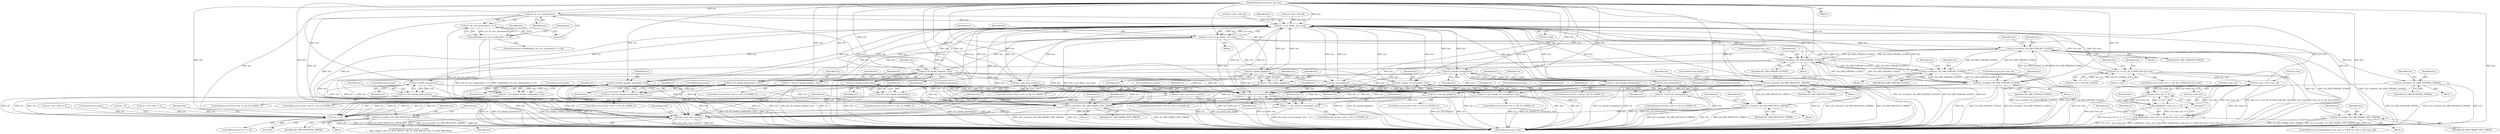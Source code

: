 digraph "0_haproxy_3f0e1ec70173593f4c2b3681b26c04a4ed5fc588@API" {
"1000152" [label="(Call,h2c_frt_recv_preface(h2c))"];
"1000124" [label="(MethodParameterIn,struct h2c *h2c)"];
"1000151" [label="(Call,h2c_frt_recv_preface(h2c) <= 0)"];
"1000150" [label="(Call,unlikely(h2c_frt_recv_preface(h2c) <= 0))"];
"1000224" [label="(Call,h2c_error(h2c, H2_ERR_PROTOCOL_ERROR))"];
"1000252" [label="(Call,h2c_error(h2c, H2_ERR_FRAME_SIZE_ERROR))"];
"1000353" [label="(Call,h2c_error(h2c, H2_ERR_FRAME_SIZE_ERROR))"];
"1000850" [label="(Call,h2c_send_conn_wu(h2c))"];
"1000406" [label="(Call,h2c_st_by_id(h2c, h2c->dsi))"];
"1000404" [label="(Call,h2s = h2c_st_by_id(h2c, h2c->dsi))"];
"1000471" [label="(Call,h2s_error(h2s, H2_ERR_STREAM_CLOSED))"];
"1000504" [label="(Call,h2c_error(h2c, H2_ERR_STREAM_CLOSED))"];
"1000515" [label="(Call,h2s_error(h2s, H2_ERR_STREAM_CLOSED))"];
"1000551" [label="(Call,h2c_error(h2c, H2_ERR_STREAM_CLOSED))"];
"1000806" [label="(Call,h2c_send_rst_stream(h2c, h2s))"];
"1000804" [label="(Call,ret = h2c_send_rst_stream(h2c, h2s))"];
"1000810" [label="(Call,ret <= 0)"];
"1000658" [label="(Call,h2c_handle_window_update(h2c, h2s))"];
"1000656" [label="(Call,ret = h2c_handle_window_update(h2c, h2s))"];
"1000670" [label="(Call,h2s_error(h2s, H2_ERR_INTERNAL_ERROR))"];
"1000688" [label="(Call,h2c_frt_handle_headers(h2c, h2s))"];
"1000686" [label="(Call,ret = h2c_frt_handle_headers(h2c, h2s))"];
"1000701" [label="(Call,h2c_frt_handle_data(h2c, h2s))"];
"1000699" [label="(Call,ret = h2c_frt_handle_data(h2c, h2s))"];
"1000712" [label="(Call,h2c_send_strm_wu(h2c))"];
"1000710" [label="(Call,ret = h2c_send_strm_wu(h2c))"];
"1000736" [label="(Call,h2c_handle_rst_stream(h2c, h2s))"];
"1000734" [label="(Call,ret = h2c_handle_rst_stream(h2c, h2s))"];
"1000437" [label="(Call,h2c_error(h2c, H2_ERR_PROTOCOL_ERROR))"];
"1000481" [label="(Call,h2s->st == H2_SS_CLOSED && h2c->dsi)"];
"1000563" [label="(Call,h2c->dsi > h2c->last_sid)"];
"1000558" [label="(Call,h2c->last_sid >= 0)"];
"1000557" [label="(Call,unlikely(h2c->last_sid >= 0))"];
"1000556" [label="(Call,unlikely(h2c->last_sid >= 0) && h2c->dsi > h2c->last_sid)"];
"1000614" [label="(Call,h2c_handle_settings(h2c))"];
"1000612" [label="(Call,ret = h2c_handle_settings(h2c))"];
"1000624" [label="(Call,h2c_ack_settings(h2c))"];
"1000622" [label="(Call,ret = h2c_ack_settings(h2c))"];
"1000636" [label="(Call,h2c_handle_ping(h2c))"];
"1000634" [label="(Call,ret = h2c_handle_ping(h2c))"];
"1000646" [label="(Call,h2c_ack_ping(h2c))"];
"1000644" [label="(Call,ret = h2c_ack_ping(h2c))"];
"1000724" [label="(Call,h2c_handle_priority(h2c))"];
"1000722" [label="(Call,ret = h2c_handle_priority(h2c))"];
"1000749" [label="(Call,h2c_handle_goaway(h2c))"];
"1000747" [label="(Call,ret = h2c_handle_goaway(h2c))"];
"1000753" [label="(Call,h2c_error(h2c, H2_ERR_PROTOCOL_ERROR))"];
"1000637" [label="(Identifier,h2c)"];
"1000661" [label="(ControlStructure,break;)"];
"1000592" [label="(Call,ret = h2c->dfl == 0)"];
"1000739" [label="(ControlStructure,break;)"];
"1000369" [label="(Call,h2c->dsi = hdr.sid)"];
"1000701" [label="(Call,h2c_frt_handle_data(h2c, h2s))"];
"1000615" [label="(Identifier,h2c)"];
"1000556" [label="(Call,unlikely(h2c->last_sid >= 0) && h2c->dsi > h2c->last_sid)"];
"1000714" [label="(ControlStructure,break;)"];
"1000656" [label="(Call,ret = h2c_handle_window_update(h2c, h2s))"];
"1000736" [label="(Call,h2c_handle_rst_stream(h2c, h2s))"];
"1000562" [label="(Literal,0)"];
"1000813" [label="(ControlStructure,break;)"];
"1000808" [label="(Identifier,h2s)"];
"1000307" [label="(Call,ret = 0)"];
"1000779" [label="(Call,ret = h2c->dfl == 0)"];
"1000152" [label="(Call,h2c_frt_recv_preface(h2c))"];
"1000625" [label="(Identifier,h2c)"];
"1000354" [label="(Identifier,h2c)"];
"1000687" [label="(Identifier,ret)"];
"1000628" [label="(ControlStructure,if (h2c->st0 == H2_CS_FRAME_P))"];
"1000557" [label="(Call,unlikely(h2c->last_sid >= 0))"];
"1000602" [label="(Identifier,h2c)"];
"1000646" [label="(Call,h2c_ack_ping(h2c))"];
"1000404" [label="(Call,h2s = h2c_st_by_id(h2c, h2c->dsi))"];
"1000305" [label="(Block,)"];
"1000555" [label="(ControlStructure,if (unlikely(h2c->last_sid >= 0) && h2c->dsi > h2c->last_sid))"];
"1000614" [label="(Call,h2c_handle_settings(h2c))"];
"1000572" [label="(Identifier,ret)"];
"1000807" [label="(Identifier,h2c)"];
"1000690" [label="(Identifier,h2s)"];
"1000407" [label="(Identifier,h2c)"];
"1000852" [label="(JumpTarget,fail:)"];
"1000482" [label="(Call,h2s->st == H2_SS_CLOSED)"];
"1000613" [label="(Identifier,ret)"];
"1000481" [label="(Call,h2s->st == H2_SS_CLOSED && h2c->dsi)"];
"1000124" [label="(MethodParameterIn,struct h2c *h2c)"];
"1000660" [label="(Identifier,h2s)"];
"1000811" [label="(Identifier,ret)"];
"1000251" [label="(Block,)"];
"1000741" [label="(ControlStructure,if (h2c->st0 == H2_CS_FRAME_P))"];
"1000723" [label="(Identifier,ret)"];
"1000154" [label="(Literal,0)"];
"1000254" [label="(Identifier,H2_ERR_FRAME_SIZE_ERROR)"];
"1000624" [label="(Call,h2c_ack_settings(h2c))"];
"1000751" [label="(ControlStructure,break;)"];
"1000810" [label="(Call,ret <= 0)"];
"1000550" [label="(Block,)"];
"1000735" [label="(Identifier,ret)"];
"1000558" [label="(Call,h2c->last_sid >= 0)"];
"1000647" [label="(Identifier,h2c)"];
"1000689" [label="(Identifier,h2c)"];
"1000565" [label="(Identifier,h2c)"];
"1000253" [label="(Identifier,h2c)"];
"1000747" [label="(Call,ret = h2c_handle_goaway(h2c))"];
"1000657" [label="(Identifier,ret)"];
"1000551" [label="(Call,h2c_error(h2c, H2_ERR_STREAM_CLOSED))"];
"1000612" [label="(Call,ret = h2c_handle_settings(h2c))"];
"1000691" [label="(ControlStructure,break;)"];
"1000711" [label="(Identifier,ret)"];
"1000737" [label="(Identifier,h2c)"];
"1000225" [label="(Identifier,h2c)"];
"1000622" [label="(Call,ret = h2c_ack_settings(h2c))"];
"1000476" [label="(Identifier,h2c)"];
"1000353" [label="(Call,h2c_error(h2c, H2_ERR_FRAME_SIZE_ERROR))"];
"1000658" [label="(Call,h2c_handle_window_update(h2c, h2s))"];
"1000517" [label="(Identifier,H2_ERR_STREAM_CLOSED)"];
"1000437" [label="(Call,h2c_error(h2c, H2_ERR_PROTOCOL_ERROR))"];
"1000699" [label="(Call,ret = h2c_frt_handle_data(h2c, h2s))"];
"1000704" [label="(ControlStructure,if (h2c->st0 == H2_CS_FRAME_A))"];
"1000680" [label="(ControlStructure,if (h2c->st0 == H2_CS_FRAME_P))"];
"1000806" [label="(Call,h2c_send_rst_stream(h2c, h2s))"];
"1000560" [label="(Identifier,h2c)"];
"1000754" [label="(Identifier,h2c)"];
"1000641" [label="(Identifier,h2c)"];
"1000358" [label="(Identifier,h2c)"];
"1000635" [label="(Identifier,ret)"];
"1000153" [label="(Identifier,h2c)"];
"1000854" [label="(MethodReturn,static void)"];
"1000150" [label="(Call,unlikely(h2c_frt_recv_preface(h2c) <= 0))"];
"1000700" [label="(Identifier,ret)"];
"1000352" [label="(Block,)"];
"1000756" [label="(ControlStructure,break;)"];
"1000619" [label="(Identifier,h2c)"];
"1000606" [label="(ControlStructure,if (h2c->st0 == H2_CS_FRAME_P))"];
"1000755" [label="(Identifier,H2_ERR_PROTOCOL_ERROR)"];
"1000567" [label="(Call,h2c->last_sid)"];
"1000554" [label="(ControlStructure,goto strm_err;)"];
"1000850" [label="(Call,h2c_send_conn_wu(h2c))"];
"1000710" [label="(Call,ret = h2c_send_strm_wu(h2c))"];
"1000659" [label="(Identifier,h2c)"];
"1000753" [label="(Call,h2c_error(h2c, H2_ERR_PROTOCOL_ERROR))"];
"1000688" [label="(Call,h2c_frt_handle_headers(h2c, h2s))"];
"1000675" [label="(Identifier,h2c)"];
"1000693" [label="(ControlStructure,if (h2c->st0 == H2_CS_FRAME_P))"];
"1000268" [label="(Call,h2c->dsi = hdr.sid)"];
"1000553" [label="(Identifier,H2_ERR_STREAM_CLOSED)"];
"1000670" [label="(Call,h2s_error(h2s, H2_ERR_INTERNAL_ERROR))"];
"1000616" [label="(ControlStructure,if (h2c->st0 == H2_CS_FRAME_A))"];
"1000812" [label="(Literal,0)"];
"1000414" [label="(Identifier,h2c)"];
"1000809" [label="(ControlStructure,if (ret <= 0))"];
"1000738" [label="(Identifier,h2s)"];
"1000552" [label="(Identifier,h2c)"];
"1000515" [label="(Call,h2s_error(h2s, H2_ERR_STREAM_CLOSED))"];
"1000506" [label="(Identifier,H2_ERR_STREAM_CLOSED)"];
"1000604" [label="(Block,)"];
"1000520" [label="(Identifier,h2c)"];
"1000226" [label="(Identifier,H2_ERR_PROTOCOL_ERROR)"];
"1000503" [label="(Block,)"];
"1000170" [label="(Identifier,h2c)"];
"1000748" [label="(Identifier,ret)"];
"1000159" [label="(Identifier,h2c)"];
"1000750" [label="(Identifier,h2c)"];
"1000471" [label="(Call,h2s_error(h2s, H2_ERR_STREAM_CLOSED))"];
"1000257" [label="(Identifier,h2c)"];
"1000252" [label="(Call,h2c_error(h2c, H2_ERR_FRAME_SIZE_ERROR))"];
"1000408" [label="(Call,h2c->dsi)"];
"1000636" [label="(Call,h2c_handle_ping(h2c))"];
"1000563" [label="(Call,h2c->dsi > h2c->last_sid)"];
"1000805" [label="(Identifier,ret)"];
"1000712" [label="(Call,h2c_send_strm_wu(h2c))"];
"1000707" [label="(Identifier,h2c)"];
"1000439" [label="(Identifier,H2_ERR_PROTOCOL_ERROR)"];
"1000470" [label="(Block,)"];
"1000436" [label="(Block,)"];
"1000716" [label="(ControlStructure,if (h2c->st0 == H2_CS_FRAME_P))"];
"1000634" [label="(Call,ret = h2c_handle_ping(h2c))"];
"1000507" [label="(ControlStructure,goto strm_err;)"];
"1000564" [label="(Call,h2c->dsi)"];
"1000495" [label="(Identifier,h2c)"];
"1000703" [label="(Identifier,h2s)"];
"1000623" [label="(Identifier,ret)"];
"1000645" [label="(Identifier,ret)"];
"1000833" [label="(ControlStructure,if (h2c->rcvd_c > 0 &&\n\t    !(h2c->flags & (H2_CF_MUX_MFULL | H2_CF_DEM_MBUSY | H2_CF_DEM_MROOM))))"];
"1000728" [label="(ControlStructure,if (h2c->st0 == H2_CS_FRAME_P))"];
"1000672" [label="(Identifier,H2_ERR_INTERNAL_ERROR)"];
"1000817" [label="(Identifier,h2c)"];
"1000713" [label="(Identifier,h2c)"];
"1000671" [label="(Identifier,h2s)"];
"1000438" [label="(Identifier,h2c)"];
"1000702" [label="(Identifier,h2c)"];
"1000650" [label="(ControlStructure,if (h2c->st0 == H2_CS_FRAME_P))"];
"1000749" [label="(Call,h2c_handle_goaway(h2c))"];
"1000516" [label="(Identifier,h2s)"];
"1000149" [label="(ControlStructure,if (unlikely(h2c_frt_recv_preface(h2c) <= 0)))"];
"1000229" [label="(Identifier,h2c)"];
"1000559" [label="(Call,h2c->last_sid)"];
"1000638" [label="(ControlStructure,if (h2c->st0 == H2_CS_FRAME_A))"];
"1000504" [label="(Call,h2c_error(h2c, H2_ERR_STREAM_CLOSED))"];
"1000798" [label="(ControlStructure,if (h2c->st0 == H2_CS_FRAME_E))"];
"1000686" [label="(Call,ret = h2c_frt_handle_headers(h2c, h2s))"];
"1000224" [label="(Call,h2c_error(h2c, H2_ERR_PROTOCOL_ERROR))"];
"1000804" [label="(Call,ret = h2c_send_rst_stream(h2c, h2s))"];
"1000472" [label="(Identifier,h2s)"];
"1000355" [label="(Identifier,H2_ERR_FRAME_SIZE_ERROR)"];
"1000406" [label="(Call,h2c_st_by_id(h2c, h2c->dsi))"];
"1000514" [label="(Block,)"];
"1000405" [label="(Identifier,h2s)"];
"1000851" [label="(Identifier,h2c)"];
"1000151" [label="(Call,h2c_frt_recv_preface(h2c) <= 0)"];
"1000473" [label="(Identifier,H2_ERR_STREAM_CLOSED)"];
"1000734" [label="(Call,ret = h2c_handle_rst_stream(h2c, h2s))"];
"1000442" [label="(Identifier,h2c)"];
"1000725" [label="(Identifier,h2c)"];
"1000669" [label="(Block,)"];
"1000724" [label="(Call,h2c_handle_priority(h2c))"];
"1000487" [label="(Call,h2c->dsi)"];
"1000648" [label="(ControlStructure,break;)"];
"1000505" [label="(Identifier,h2c)"];
"1000644" [label="(Call,ret = h2c_ack_ping(h2c))"];
"1000480" [label="(ControlStructure,if (h2s->st == H2_SS_CLOSED && h2c->dsi))"];
"1000223" [label="(Block,)"];
"1000726" [label="(ControlStructure,break;)"];
"1000722" [label="(Call,ret = h2c_handle_priority(h2c))"];
"1000626" [label="(ControlStructure,break;)"];
"1000152" -> "1000151"  [label="AST: "];
"1000152" -> "1000153"  [label="CFG: "];
"1000153" -> "1000152"  [label="AST: "];
"1000154" -> "1000152"  [label="CFG: "];
"1000152" -> "1000854"  [label="DDG: h2c"];
"1000152" -> "1000151"  [label="DDG: h2c"];
"1000124" -> "1000152"  [label="DDG: h2c"];
"1000152" -> "1000224"  [label="DDG: h2c"];
"1000152" -> "1000252"  [label="DDG: h2c"];
"1000152" -> "1000353"  [label="DDG: h2c"];
"1000152" -> "1000406"  [label="DDG: h2c"];
"1000152" -> "1000850"  [label="DDG: h2c"];
"1000124" -> "1000123"  [label="AST: "];
"1000124" -> "1000854"  [label="DDG: h2c"];
"1000124" -> "1000224"  [label="DDG: h2c"];
"1000124" -> "1000252"  [label="DDG: h2c"];
"1000124" -> "1000353"  [label="DDG: h2c"];
"1000124" -> "1000406"  [label="DDG: h2c"];
"1000124" -> "1000437"  [label="DDG: h2c"];
"1000124" -> "1000504"  [label="DDG: h2c"];
"1000124" -> "1000551"  [label="DDG: h2c"];
"1000124" -> "1000614"  [label="DDG: h2c"];
"1000124" -> "1000624"  [label="DDG: h2c"];
"1000124" -> "1000636"  [label="DDG: h2c"];
"1000124" -> "1000646"  [label="DDG: h2c"];
"1000124" -> "1000658"  [label="DDG: h2c"];
"1000124" -> "1000688"  [label="DDG: h2c"];
"1000124" -> "1000701"  [label="DDG: h2c"];
"1000124" -> "1000712"  [label="DDG: h2c"];
"1000124" -> "1000724"  [label="DDG: h2c"];
"1000124" -> "1000736"  [label="DDG: h2c"];
"1000124" -> "1000749"  [label="DDG: h2c"];
"1000124" -> "1000753"  [label="DDG: h2c"];
"1000124" -> "1000806"  [label="DDG: h2c"];
"1000124" -> "1000850"  [label="DDG: h2c"];
"1000151" -> "1000150"  [label="AST: "];
"1000151" -> "1000154"  [label="CFG: "];
"1000154" -> "1000151"  [label="AST: "];
"1000150" -> "1000151"  [label="CFG: "];
"1000151" -> "1000854"  [label="DDG: h2c_frt_recv_preface(h2c)"];
"1000151" -> "1000150"  [label="DDG: h2c_frt_recv_preface(h2c)"];
"1000151" -> "1000150"  [label="DDG: 0"];
"1000150" -> "1000149"  [label="AST: "];
"1000159" -> "1000150"  [label="CFG: "];
"1000170" -> "1000150"  [label="CFG: "];
"1000150" -> "1000854"  [label="DDG: h2c_frt_recv_preface(h2c) <= 0"];
"1000150" -> "1000854"  [label="DDG: unlikely(h2c_frt_recv_preface(h2c) <= 0)"];
"1000224" -> "1000223"  [label="AST: "];
"1000224" -> "1000226"  [label="CFG: "];
"1000225" -> "1000224"  [label="AST: "];
"1000226" -> "1000224"  [label="AST: "];
"1000229" -> "1000224"  [label="CFG: "];
"1000224" -> "1000854"  [label="DDG: h2c"];
"1000224" -> "1000854"  [label="DDG: H2_ERR_PROTOCOL_ERROR"];
"1000224" -> "1000854"  [label="DDG: h2c_error(h2c, H2_ERR_PROTOCOL_ERROR)"];
"1000252" -> "1000251"  [label="AST: "];
"1000252" -> "1000254"  [label="CFG: "];
"1000253" -> "1000252"  [label="AST: "];
"1000254" -> "1000252"  [label="AST: "];
"1000257" -> "1000252"  [label="CFG: "];
"1000252" -> "1000854"  [label="DDG: h2c"];
"1000252" -> "1000854"  [label="DDG: H2_ERR_FRAME_SIZE_ERROR"];
"1000252" -> "1000854"  [label="DDG: h2c_error(h2c, H2_ERR_FRAME_SIZE_ERROR)"];
"1000353" -> "1000352"  [label="AST: "];
"1000353" -> "1000355"  [label="CFG: "];
"1000354" -> "1000353"  [label="AST: "];
"1000355" -> "1000353"  [label="AST: "];
"1000358" -> "1000353"  [label="CFG: "];
"1000353" -> "1000854"  [label="DDG: h2c_error(h2c, H2_ERR_FRAME_SIZE_ERROR)"];
"1000353" -> "1000854"  [label="DDG: h2c"];
"1000353" -> "1000854"  [label="DDG: H2_ERR_FRAME_SIZE_ERROR"];
"1000753" -> "1000353"  [label="DDG: h2c"];
"1000806" -> "1000353"  [label="DDG: h2c"];
"1000688" -> "1000353"  [label="DDG: h2c"];
"1000646" -> "1000353"  [label="DDG: h2c"];
"1000749" -> "1000353"  [label="DDG: h2c"];
"1000614" -> "1000353"  [label="DDG: h2c"];
"1000624" -> "1000353"  [label="DDG: h2c"];
"1000658" -> "1000353"  [label="DDG: h2c"];
"1000736" -> "1000353"  [label="DDG: h2c"];
"1000551" -> "1000353"  [label="DDG: h2c"];
"1000406" -> "1000353"  [label="DDG: h2c"];
"1000636" -> "1000353"  [label="DDG: h2c"];
"1000701" -> "1000353"  [label="DDG: h2c"];
"1000712" -> "1000353"  [label="DDG: h2c"];
"1000724" -> "1000353"  [label="DDG: h2c"];
"1000504" -> "1000353"  [label="DDG: h2c"];
"1000353" -> "1000850"  [label="DDG: h2c"];
"1000850" -> "1000833"  [label="AST: "];
"1000850" -> "1000851"  [label="CFG: "];
"1000851" -> "1000850"  [label="AST: "];
"1000852" -> "1000850"  [label="CFG: "];
"1000850" -> "1000854"  [label="DDG: h2c"];
"1000850" -> "1000854"  [label="DDG: h2c_send_conn_wu(h2c)"];
"1000753" -> "1000850"  [label="DDG: h2c"];
"1000806" -> "1000850"  [label="DDG: h2c"];
"1000688" -> "1000850"  [label="DDG: h2c"];
"1000646" -> "1000850"  [label="DDG: h2c"];
"1000614" -> "1000850"  [label="DDG: h2c"];
"1000624" -> "1000850"  [label="DDG: h2c"];
"1000658" -> "1000850"  [label="DDG: h2c"];
"1000736" -> "1000850"  [label="DDG: h2c"];
"1000551" -> "1000850"  [label="DDG: h2c"];
"1000406" -> "1000850"  [label="DDG: h2c"];
"1000636" -> "1000850"  [label="DDG: h2c"];
"1000749" -> "1000850"  [label="DDG: h2c"];
"1000437" -> "1000850"  [label="DDG: h2c"];
"1000701" -> "1000850"  [label="DDG: h2c"];
"1000712" -> "1000850"  [label="DDG: h2c"];
"1000724" -> "1000850"  [label="DDG: h2c"];
"1000504" -> "1000850"  [label="DDG: h2c"];
"1000406" -> "1000404"  [label="AST: "];
"1000406" -> "1000408"  [label="CFG: "];
"1000407" -> "1000406"  [label="AST: "];
"1000408" -> "1000406"  [label="AST: "];
"1000404" -> "1000406"  [label="CFG: "];
"1000406" -> "1000854"  [label="DDG: h2c"];
"1000406" -> "1000854"  [label="DDG: h2c->dsi"];
"1000406" -> "1000404"  [label="DDG: h2c"];
"1000406" -> "1000404"  [label="DDG: h2c->dsi"];
"1000753" -> "1000406"  [label="DDG: h2c"];
"1000806" -> "1000406"  [label="DDG: h2c"];
"1000688" -> "1000406"  [label="DDG: h2c"];
"1000646" -> "1000406"  [label="DDG: h2c"];
"1000749" -> "1000406"  [label="DDG: h2c"];
"1000614" -> "1000406"  [label="DDG: h2c"];
"1000624" -> "1000406"  [label="DDG: h2c"];
"1000658" -> "1000406"  [label="DDG: h2c"];
"1000736" -> "1000406"  [label="DDG: h2c"];
"1000551" -> "1000406"  [label="DDG: h2c"];
"1000636" -> "1000406"  [label="DDG: h2c"];
"1000701" -> "1000406"  [label="DDG: h2c"];
"1000712" -> "1000406"  [label="DDG: h2c"];
"1000724" -> "1000406"  [label="DDG: h2c"];
"1000504" -> "1000406"  [label="DDG: h2c"];
"1000369" -> "1000406"  [label="DDG: h2c->dsi"];
"1000563" -> "1000406"  [label="DDG: h2c->dsi"];
"1000481" -> "1000406"  [label="DDG: h2c->dsi"];
"1000268" -> "1000406"  [label="DDG: h2c->dsi"];
"1000406" -> "1000437"  [label="DDG: h2c"];
"1000406" -> "1000481"  [label="DDG: h2c->dsi"];
"1000406" -> "1000504"  [label="DDG: h2c"];
"1000406" -> "1000551"  [label="DDG: h2c"];
"1000406" -> "1000614"  [label="DDG: h2c"];
"1000406" -> "1000624"  [label="DDG: h2c"];
"1000406" -> "1000636"  [label="DDG: h2c"];
"1000406" -> "1000646"  [label="DDG: h2c"];
"1000406" -> "1000658"  [label="DDG: h2c"];
"1000406" -> "1000688"  [label="DDG: h2c"];
"1000406" -> "1000701"  [label="DDG: h2c"];
"1000406" -> "1000712"  [label="DDG: h2c"];
"1000406" -> "1000724"  [label="DDG: h2c"];
"1000406" -> "1000736"  [label="DDG: h2c"];
"1000406" -> "1000749"  [label="DDG: h2c"];
"1000406" -> "1000753"  [label="DDG: h2c"];
"1000406" -> "1000806"  [label="DDG: h2c"];
"1000404" -> "1000305"  [label="AST: "];
"1000405" -> "1000404"  [label="AST: "];
"1000414" -> "1000404"  [label="CFG: "];
"1000404" -> "1000854"  [label="DDG: h2s"];
"1000404" -> "1000854"  [label="DDG: h2c_st_by_id(h2c, h2c->dsi)"];
"1000404" -> "1000471"  [label="DDG: h2s"];
"1000404" -> "1000515"  [label="DDG: h2s"];
"1000404" -> "1000658"  [label="DDG: h2s"];
"1000404" -> "1000670"  [label="DDG: h2s"];
"1000404" -> "1000688"  [label="DDG: h2s"];
"1000404" -> "1000701"  [label="DDG: h2s"];
"1000404" -> "1000736"  [label="DDG: h2s"];
"1000404" -> "1000806"  [label="DDG: h2s"];
"1000471" -> "1000470"  [label="AST: "];
"1000471" -> "1000473"  [label="CFG: "];
"1000472" -> "1000471"  [label="AST: "];
"1000473" -> "1000471"  [label="AST: "];
"1000476" -> "1000471"  [label="CFG: "];
"1000471" -> "1000854"  [label="DDG: h2s"];
"1000471" -> "1000854"  [label="DDG: H2_ERR_STREAM_CLOSED"];
"1000471" -> "1000854"  [label="DDG: h2s_error(h2s, H2_ERR_STREAM_CLOSED)"];
"1000551" -> "1000471"  [label="DDG: H2_ERR_STREAM_CLOSED"];
"1000504" -> "1000471"  [label="DDG: H2_ERR_STREAM_CLOSED"];
"1000515" -> "1000471"  [label="DDG: H2_ERR_STREAM_CLOSED"];
"1000471" -> "1000504"  [label="DDG: H2_ERR_STREAM_CLOSED"];
"1000471" -> "1000515"  [label="DDG: H2_ERR_STREAM_CLOSED"];
"1000471" -> "1000551"  [label="DDG: H2_ERR_STREAM_CLOSED"];
"1000471" -> "1000806"  [label="DDG: h2s"];
"1000504" -> "1000503"  [label="AST: "];
"1000504" -> "1000506"  [label="CFG: "];
"1000505" -> "1000504"  [label="AST: "];
"1000506" -> "1000504"  [label="AST: "];
"1000507" -> "1000504"  [label="CFG: "];
"1000504" -> "1000854"  [label="DDG: H2_ERR_STREAM_CLOSED"];
"1000504" -> "1000854"  [label="DDG: h2c"];
"1000504" -> "1000854"  [label="DDG: h2c_error(h2c, H2_ERR_STREAM_CLOSED)"];
"1000551" -> "1000504"  [label="DDG: H2_ERR_STREAM_CLOSED"];
"1000515" -> "1000504"  [label="DDG: H2_ERR_STREAM_CLOSED"];
"1000504" -> "1000515"  [label="DDG: H2_ERR_STREAM_CLOSED"];
"1000504" -> "1000551"  [label="DDG: H2_ERR_STREAM_CLOSED"];
"1000504" -> "1000806"  [label="DDG: h2c"];
"1000515" -> "1000514"  [label="AST: "];
"1000515" -> "1000517"  [label="CFG: "];
"1000516" -> "1000515"  [label="AST: "];
"1000517" -> "1000515"  [label="AST: "];
"1000520" -> "1000515"  [label="CFG: "];
"1000515" -> "1000854"  [label="DDG: h2s_error(h2s, H2_ERR_STREAM_CLOSED)"];
"1000515" -> "1000854"  [label="DDG: h2s"];
"1000515" -> "1000854"  [label="DDG: H2_ERR_STREAM_CLOSED"];
"1000551" -> "1000515"  [label="DDG: H2_ERR_STREAM_CLOSED"];
"1000515" -> "1000551"  [label="DDG: H2_ERR_STREAM_CLOSED"];
"1000515" -> "1000806"  [label="DDG: h2s"];
"1000551" -> "1000550"  [label="AST: "];
"1000551" -> "1000553"  [label="CFG: "];
"1000552" -> "1000551"  [label="AST: "];
"1000553" -> "1000551"  [label="AST: "];
"1000554" -> "1000551"  [label="CFG: "];
"1000551" -> "1000854"  [label="DDG: H2_ERR_STREAM_CLOSED"];
"1000551" -> "1000854"  [label="DDG: h2c_error(h2c, H2_ERR_STREAM_CLOSED)"];
"1000551" -> "1000854"  [label="DDG: h2c"];
"1000551" -> "1000806"  [label="DDG: h2c"];
"1000806" -> "1000804"  [label="AST: "];
"1000806" -> "1000808"  [label="CFG: "];
"1000807" -> "1000806"  [label="AST: "];
"1000808" -> "1000806"  [label="AST: "];
"1000804" -> "1000806"  [label="CFG: "];
"1000806" -> "1000854"  [label="DDG: h2c"];
"1000806" -> "1000854"  [label="DDG: h2s"];
"1000806" -> "1000804"  [label="DDG: h2c"];
"1000806" -> "1000804"  [label="DDG: h2s"];
"1000753" -> "1000806"  [label="DDG: h2c"];
"1000688" -> "1000806"  [label="DDG: h2c"];
"1000688" -> "1000806"  [label="DDG: h2s"];
"1000646" -> "1000806"  [label="DDG: h2c"];
"1000749" -> "1000806"  [label="DDG: h2c"];
"1000614" -> "1000806"  [label="DDG: h2c"];
"1000624" -> "1000806"  [label="DDG: h2c"];
"1000658" -> "1000806"  [label="DDG: h2c"];
"1000658" -> "1000806"  [label="DDG: h2s"];
"1000736" -> "1000806"  [label="DDG: h2c"];
"1000736" -> "1000806"  [label="DDG: h2s"];
"1000636" -> "1000806"  [label="DDG: h2c"];
"1000701" -> "1000806"  [label="DDG: h2c"];
"1000701" -> "1000806"  [label="DDG: h2s"];
"1000712" -> "1000806"  [label="DDG: h2c"];
"1000724" -> "1000806"  [label="DDG: h2c"];
"1000670" -> "1000806"  [label="DDG: h2s"];
"1000804" -> "1000798"  [label="AST: "];
"1000805" -> "1000804"  [label="AST: "];
"1000811" -> "1000804"  [label="CFG: "];
"1000804" -> "1000854"  [label="DDG: h2c_send_rst_stream(h2c, h2s)"];
"1000804" -> "1000810"  [label="DDG: ret"];
"1000810" -> "1000809"  [label="AST: "];
"1000810" -> "1000812"  [label="CFG: "];
"1000811" -> "1000810"  [label="AST: "];
"1000812" -> "1000810"  [label="AST: "];
"1000813" -> "1000810"  [label="CFG: "];
"1000817" -> "1000810"  [label="CFG: "];
"1000810" -> "1000854"  [label="DDG: ret <= 0"];
"1000810" -> "1000854"  [label="DDG: ret"];
"1000699" -> "1000810"  [label="DDG: ret"];
"1000734" -> "1000810"  [label="DDG: ret"];
"1000612" -> "1000810"  [label="DDG: ret"];
"1000656" -> "1000810"  [label="DDG: ret"];
"1000644" -> "1000810"  [label="DDG: ret"];
"1000722" -> "1000810"  [label="DDG: ret"];
"1000307" -> "1000810"  [label="DDG: ret"];
"1000592" -> "1000810"  [label="DDG: ret"];
"1000710" -> "1000810"  [label="DDG: ret"];
"1000622" -> "1000810"  [label="DDG: ret"];
"1000747" -> "1000810"  [label="DDG: ret"];
"1000779" -> "1000810"  [label="DDG: ret"];
"1000686" -> "1000810"  [label="DDG: ret"];
"1000634" -> "1000810"  [label="DDG: ret"];
"1000658" -> "1000656"  [label="AST: "];
"1000658" -> "1000660"  [label="CFG: "];
"1000659" -> "1000658"  [label="AST: "];
"1000660" -> "1000658"  [label="AST: "];
"1000656" -> "1000658"  [label="CFG: "];
"1000658" -> "1000854"  [label="DDG: h2s"];
"1000658" -> "1000854"  [label="DDG: h2c"];
"1000658" -> "1000656"  [label="DDG: h2c"];
"1000658" -> "1000656"  [label="DDG: h2s"];
"1000656" -> "1000650"  [label="AST: "];
"1000657" -> "1000656"  [label="AST: "];
"1000661" -> "1000656"  [label="CFG: "];
"1000656" -> "1000854"  [label="DDG: h2c_handle_window_update(h2c, h2s)"];
"1000656" -> "1000854"  [label="DDG: ret"];
"1000670" -> "1000669"  [label="AST: "];
"1000670" -> "1000672"  [label="CFG: "];
"1000671" -> "1000670"  [label="AST: "];
"1000672" -> "1000670"  [label="AST: "];
"1000675" -> "1000670"  [label="CFG: "];
"1000670" -> "1000854"  [label="DDG: H2_ERR_INTERNAL_ERROR"];
"1000670" -> "1000854"  [label="DDG: h2s_error(h2s, H2_ERR_INTERNAL_ERROR)"];
"1000670" -> "1000854"  [label="DDG: h2s"];
"1000688" -> "1000686"  [label="AST: "];
"1000688" -> "1000690"  [label="CFG: "];
"1000689" -> "1000688"  [label="AST: "];
"1000690" -> "1000688"  [label="AST: "];
"1000686" -> "1000688"  [label="CFG: "];
"1000688" -> "1000854"  [label="DDG: h2c"];
"1000688" -> "1000854"  [label="DDG: h2s"];
"1000688" -> "1000686"  [label="DDG: h2c"];
"1000688" -> "1000686"  [label="DDG: h2s"];
"1000686" -> "1000680"  [label="AST: "];
"1000687" -> "1000686"  [label="AST: "];
"1000691" -> "1000686"  [label="CFG: "];
"1000686" -> "1000854"  [label="DDG: ret"];
"1000686" -> "1000854"  [label="DDG: h2c_frt_handle_headers(h2c, h2s)"];
"1000701" -> "1000699"  [label="AST: "];
"1000701" -> "1000703"  [label="CFG: "];
"1000702" -> "1000701"  [label="AST: "];
"1000703" -> "1000701"  [label="AST: "];
"1000699" -> "1000701"  [label="CFG: "];
"1000701" -> "1000854"  [label="DDG: h2c"];
"1000701" -> "1000854"  [label="DDG: h2s"];
"1000701" -> "1000699"  [label="DDG: h2c"];
"1000701" -> "1000699"  [label="DDG: h2s"];
"1000701" -> "1000712"  [label="DDG: h2c"];
"1000699" -> "1000693"  [label="AST: "];
"1000700" -> "1000699"  [label="AST: "];
"1000707" -> "1000699"  [label="CFG: "];
"1000699" -> "1000854"  [label="DDG: ret"];
"1000699" -> "1000854"  [label="DDG: h2c_frt_handle_data(h2c, h2s)"];
"1000712" -> "1000710"  [label="AST: "];
"1000712" -> "1000713"  [label="CFG: "];
"1000713" -> "1000712"  [label="AST: "];
"1000710" -> "1000712"  [label="CFG: "];
"1000712" -> "1000854"  [label="DDG: h2c"];
"1000712" -> "1000710"  [label="DDG: h2c"];
"1000710" -> "1000704"  [label="AST: "];
"1000711" -> "1000710"  [label="AST: "];
"1000714" -> "1000710"  [label="CFG: "];
"1000710" -> "1000854"  [label="DDG: ret"];
"1000710" -> "1000854"  [label="DDG: h2c_send_strm_wu(h2c)"];
"1000736" -> "1000734"  [label="AST: "];
"1000736" -> "1000738"  [label="CFG: "];
"1000737" -> "1000736"  [label="AST: "];
"1000738" -> "1000736"  [label="AST: "];
"1000734" -> "1000736"  [label="CFG: "];
"1000736" -> "1000854"  [label="DDG: h2s"];
"1000736" -> "1000854"  [label="DDG: h2c"];
"1000736" -> "1000734"  [label="DDG: h2c"];
"1000736" -> "1000734"  [label="DDG: h2s"];
"1000734" -> "1000728"  [label="AST: "];
"1000735" -> "1000734"  [label="AST: "];
"1000739" -> "1000734"  [label="CFG: "];
"1000734" -> "1000854"  [label="DDG: ret"];
"1000734" -> "1000854"  [label="DDG: h2c_handle_rst_stream(h2c, h2s)"];
"1000437" -> "1000436"  [label="AST: "];
"1000437" -> "1000439"  [label="CFG: "];
"1000438" -> "1000437"  [label="AST: "];
"1000439" -> "1000437"  [label="AST: "];
"1000442" -> "1000437"  [label="CFG: "];
"1000437" -> "1000854"  [label="DDG: h2c_error(h2c, H2_ERR_PROTOCOL_ERROR)"];
"1000437" -> "1000854"  [label="DDG: h2c"];
"1000437" -> "1000854"  [label="DDG: H2_ERR_PROTOCOL_ERROR"];
"1000753" -> "1000437"  [label="DDG: H2_ERR_PROTOCOL_ERROR"];
"1000481" -> "1000480"  [label="AST: "];
"1000481" -> "1000482"  [label="CFG: "];
"1000481" -> "1000487"  [label="CFG: "];
"1000482" -> "1000481"  [label="AST: "];
"1000487" -> "1000481"  [label="AST: "];
"1000495" -> "1000481"  [label="CFG: "];
"1000560" -> "1000481"  [label="CFG: "];
"1000481" -> "1000854"  [label="DDG: h2s->st == H2_SS_CLOSED && h2c->dsi"];
"1000481" -> "1000854"  [label="DDG: h2c->dsi"];
"1000481" -> "1000854"  [label="DDG: h2s->st == H2_SS_CLOSED"];
"1000482" -> "1000481"  [label="DDG: h2s->st"];
"1000482" -> "1000481"  [label="DDG: H2_SS_CLOSED"];
"1000481" -> "1000563"  [label="DDG: h2c->dsi"];
"1000563" -> "1000556"  [label="AST: "];
"1000563" -> "1000567"  [label="CFG: "];
"1000564" -> "1000563"  [label="AST: "];
"1000567" -> "1000563"  [label="AST: "];
"1000556" -> "1000563"  [label="CFG: "];
"1000563" -> "1000854"  [label="DDG: h2c->last_sid"];
"1000563" -> "1000854"  [label="DDG: h2c->dsi"];
"1000563" -> "1000558"  [label="DDG: h2c->last_sid"];
"1000563" -> "1000556"  [label="DDG: h2c->dsi"];
"1000563" -> "1000556"  [label="DDG: h2c->last_sid"];
"1000558" -> "1000563"  [label="DDG: h2c->last_sid"];
"1000558" -> "1000557"  [label="AST: "];
"1000558" -> "1000562"  [label="CFG: "];
"1000559" -> "1000558"  [label="AST: "];
"1000562" -> "1000558"  [label="AST: "];
"1000557" -> "1000558"  [label="CFG: "];
"1000558" -> "1000854"  [label="DDG: h2c->last_sid"];
"1000558" -> "1000557"  [label="DDG: h2c->last_sid"];
"1000558" -> "1000557"  [label="DDG: 0"];
"1000557" -> "1000556"  [label="AST: "];
"1000565" -> "1000557"  [label="CFG: "];
"1000556" -> "1000557"  [label="CFG: "];
"1000557" -> "1000854"  [label="DDG: h2c->last_sid >= 0"];
"1000557" -> "1000556"  [label="DDG: h2c->last_sid >= 0"];
"1000556" -> "1000555"  [label="AST: "];
"1000572" -> "1000556"  [label="CFG: "];
"1000602" -> "1000556"  [label="CFG: "];
"1000556" -> "1000854"  [label="DDG: h2c->dsi > h2c->last_sid"];
"1000556" -> "1000854"  [label="DDG: unlikely(h2c->last_sid >= 0)"];
"1000556" -> "1000854"  [label="DDG: unlikely(h2c->last_sid >= 0) && h2c->dsi > h2c->last_sid"];
"1000614" -> "1000612"  [label="AST: "];
"1000614" -> "1000615"  [label="CFG: "];
"1000615" -> "1000614"  [label="AST: "];
"1000612" -> "1000614"  [label="CFG: "];
"1000614" -> "1000854"  [label="DDG: h2c"];
"1000614" -> "1000612"  [label="DDG: h2c"];
"1000614" -> "1000624"  [label="DDG: h2c"];
"1000612" -> "1000606"  [label="AST: "];
"1000613" -> "1000612"  [label="AST: "];
"1000619" -> "1000612"  [label="CFG: "];
"1000612" -> "1000854"  [label="DDG: h2c_handle_settings(h2c)"];
"1000612" -> "1000854"  [label="DDG: ret"];
"1000624" -> "1000622"  [label="AST: "];
"1000624" -> "1000625"  [label="CFG: "];
"1000625" -> "1000624"  [label="AST: "];
"1000622" -> "1000624"  [label="CFG: "];
"1000624" -> "1000854"  [label="DDG: h2c"];
"1000624" -> "1000622"  [label="DDG: h2c"];
"1000622" -> "1000616"  [label="AST: "];
"1000623" -> "1000622"  [label="AST: "];
"1000626" -> "1000622"  [label="CFG: "];
"1000622" -> "1000854"  [label="DDG: ret"];
"1000622" -> "1000854"  [label="DDG: h2c_ack_settings(h2c)"];
"1000636" -> "1000634"  [label="AST: "];
"1000636" -> "1000637"  [label="CFG: "];
"1000637" -> "1000636"  [label="AST: "];
"1000634" -> "1000636"  [label="CFG: "];
"1000636" -> "1000854"  [label="DDG: h2c"];
"1000636" -> "1000634"  [label="DDG: h2c"];
"1000636" -> "1000646"  [label="DDG: h2c"];
"1000634" -> "1000628"  [label="AST: "];
"1000635" -> "1000634"  [label="AST: "];
"1000641" -> "1000634"  [label="CFG: "];
"1000634" -> "1000854"  [label="DDG: ret"];
"1000634" -> "1000854"  [label="DDG: h2c_handle_ping(h2c)"];
"1000646" -> "1000644"  [label="AST: "];
"1000646" -> "1000647"  [label="CFG: "];
"1000647" -> "1000646"  [label="AST: "];
"1000644" -> "1000646"  [label="CFG: "];
"1000646" -> "1000854"  [label="DDG: h2c"];
"1000646" -> "1000644"  [label="DDG: h2c"];
"1000644" -> "1000638"  [label="AST: "];
"1000645" -> "1000644"  [label="AST: "];
"1000648" -> "1000644"  [label="CFG: "];
"1000644" -> "1000854"  [label="DDG: h2c_ack_ping(h2c)"];
"1000644" -> "1000854"  [label="DDG: ret"];
"1000724" -> "1000722"  [label="AST: "];
"1000724" -> "1000725"  [label="CFG: "];
"1000725" -> "1000724"  [label="AST: "];
"1000722" -> "1000724"  [label="CFG: "];
"1000724" -> "1000854"  [label="DDG: h2c"];
"1000724" -> "1000722"  [label="DDG: h2c"];
"1000722" -> "1000716"  [label="AST: "];
"1000723" -> "1000722"  [label="AST: "];
"1000726" -> "1000722"  [label="CFG: "];
"1000722" -> "1000854"  [label="DDG: h2c_handle_priority(h2c)"];
"1000722" -> "1000854"  [label="DDG: ret"];
"1000749" -> "1000747"  [label="AST: "];
"1000749" -> "1000750"  [label="CFG: "];
"1000750" -> "1000749"  [label="AST: "];
"1000747" -> "1000749"  [label="CFG: "];
"1000749" -> "1000854"  [label="DDG: h2c"];
"1000749" -> "1000747"  [label="DDG: h2c"];
"1000747" -> "1000741"  [label="AST: "];
"1000748" -> "1000747"  [label="AST: "];
"1000751" -> "1000747"  [label="CFG: "];
"1000747" -> "1000854"  [label="DDG: ret"];
"1000747" -> "1000854"  [label="DDG: h2c_handle_goaway(h2c)"];
"1000753" -> "1000604"  [label="AST: "];
"1000753" -> "1000755"  [label="CFG: "];
"1000754" -> "1000753"  [label="AST: "];
"1000755" -> "1000753"  [label="AST: "];
"1000756" -> "1000753"  [label="CFG: "];
"1000753" -> "1000854"  [label="DDG: h2c"];
"1000753" -> "1000854"  [label="DDG: h2c_error(h2c, H2_ERR_PROTOCOL_ERROR)"];
"1000753" -> "1000854"  [label="DDG: H2_ERR_PROTOCOL_ERROR"];
}

